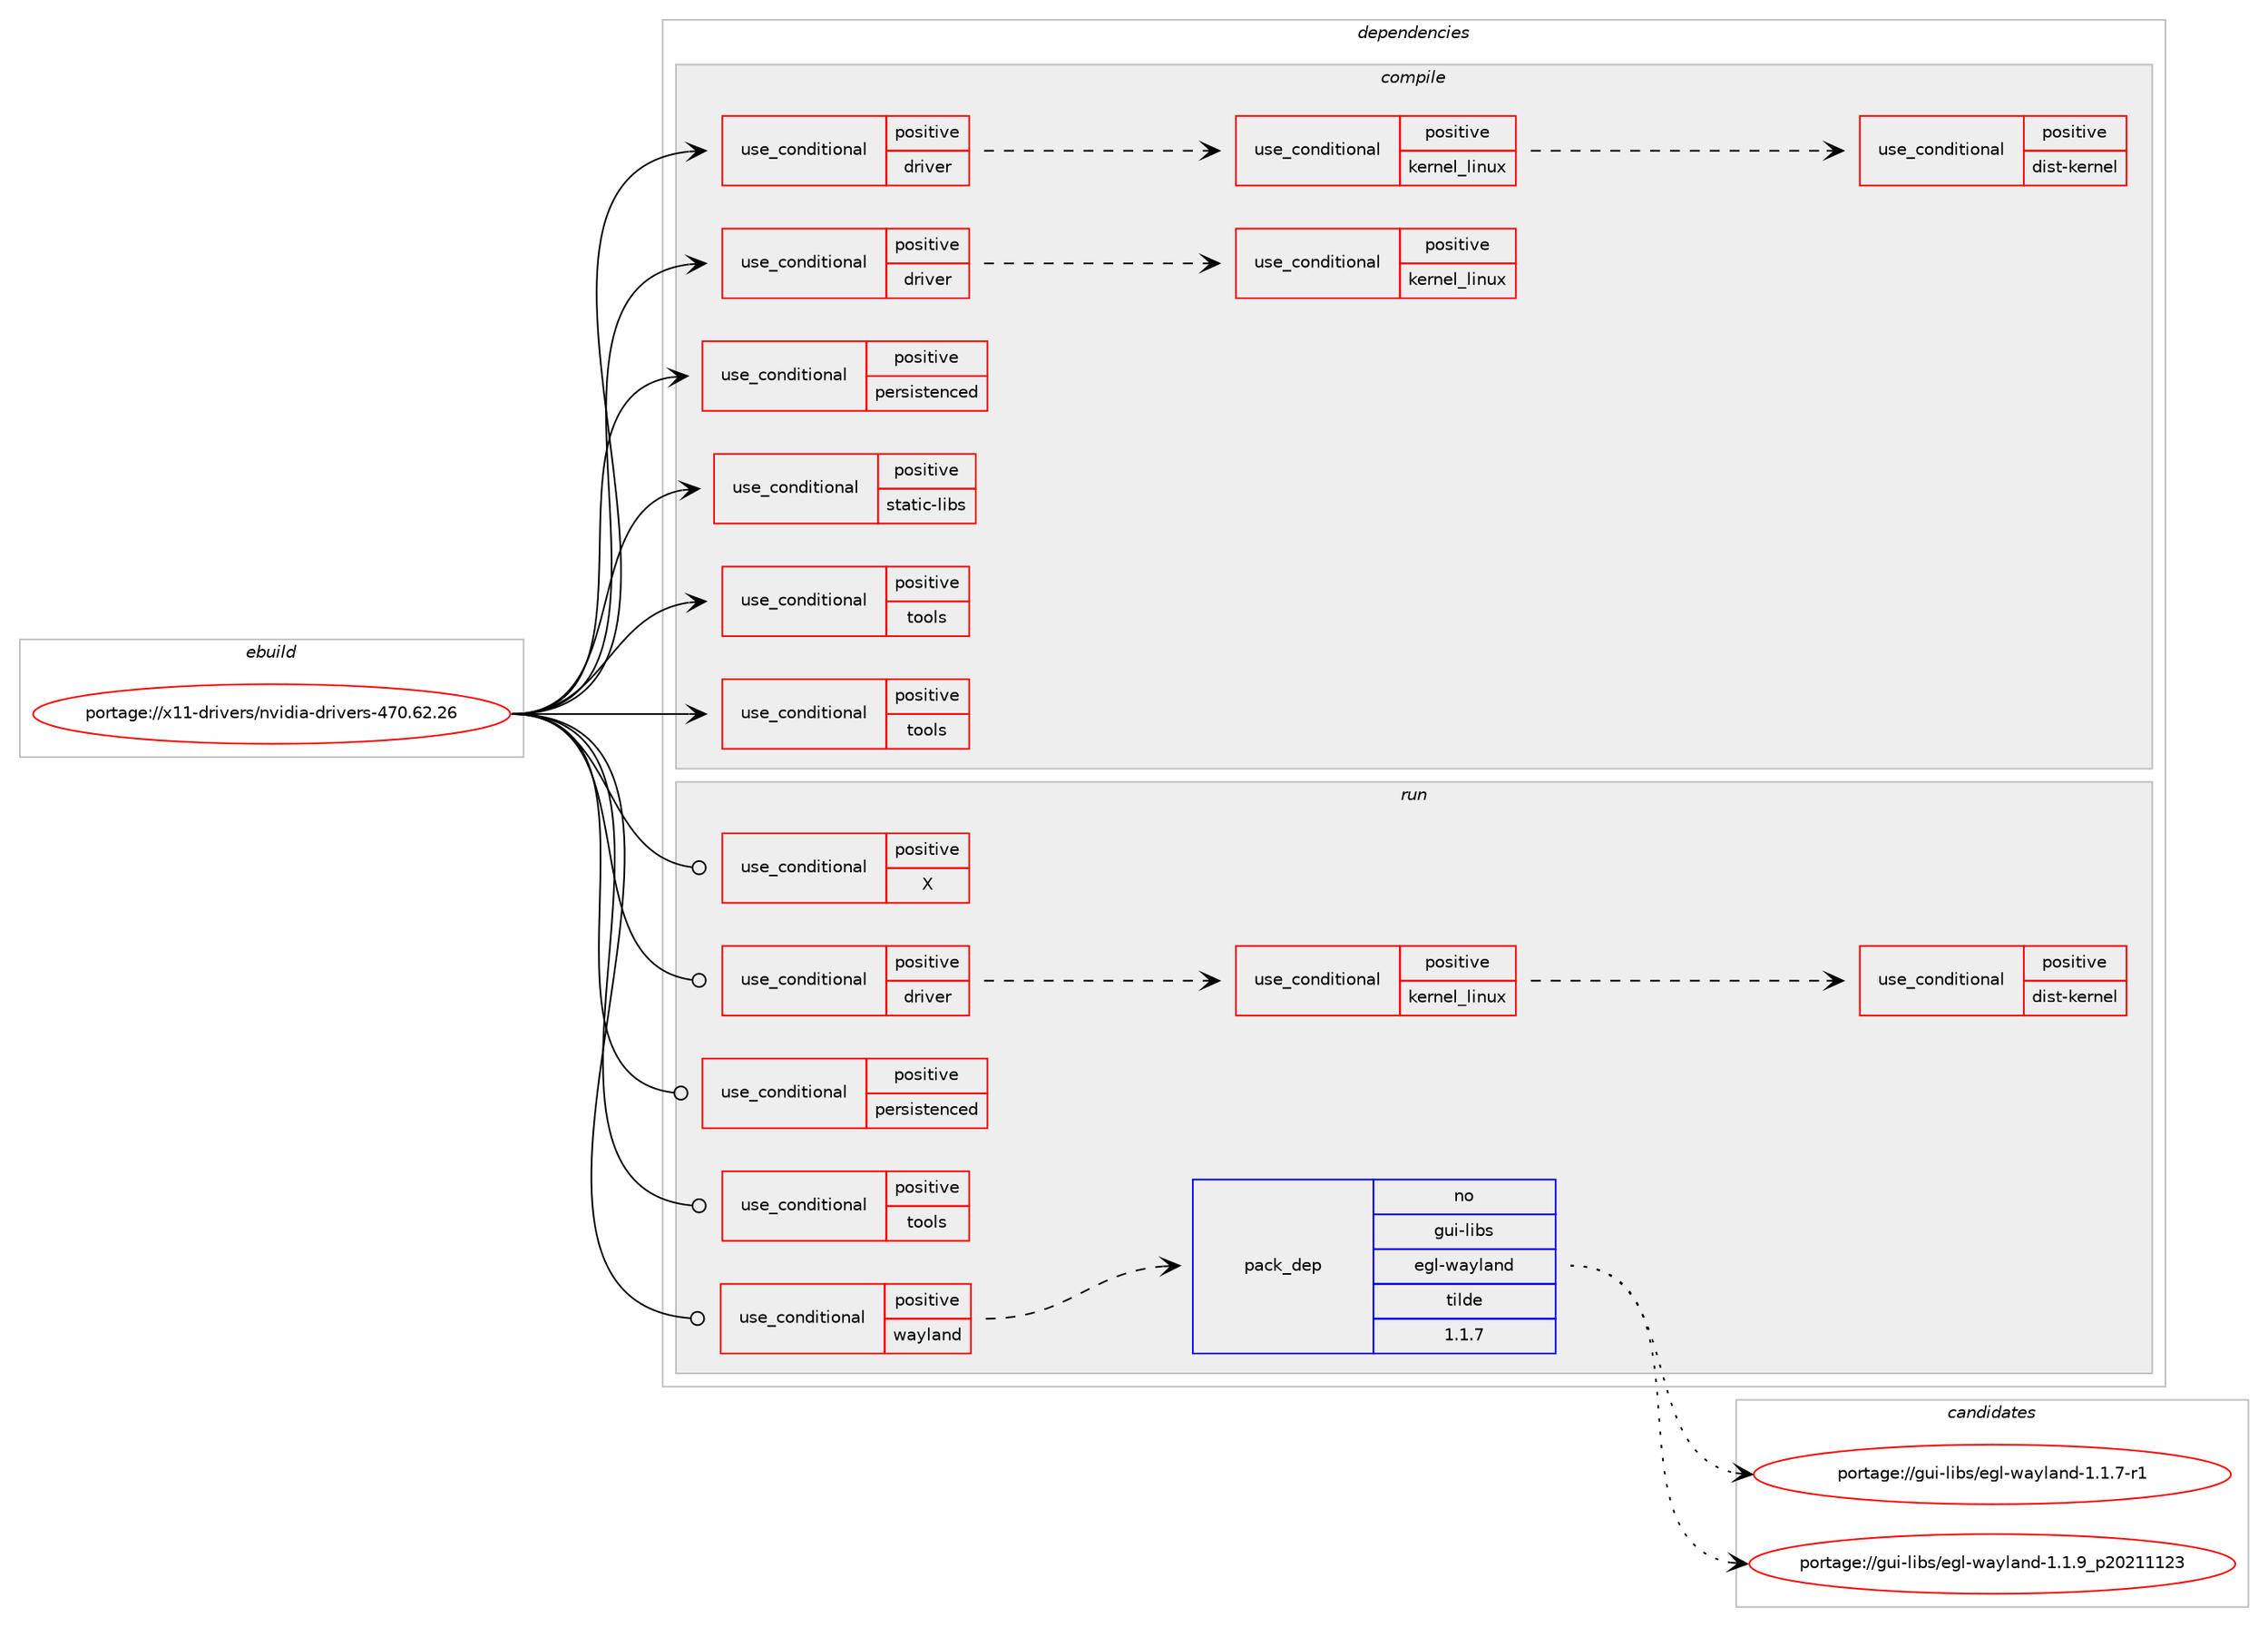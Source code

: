 digraph prolog {

# *************
# Graph options
# *************

newrank=true;
concentrate=true;
compound=true;
graph [rankdir=LR,fontname=Helvetica,fontsize=10,ranksep=1.5];#, ranksep=2.5, nodesep=0.2];
edge  [arrowhead=vee];
node  [fontname=Helvetica,fontsize=10];

# **********
# The ebuild
# **********

subgraph cluster_leftcol {
color=gray;
rank=same;
label=<<i>ebuild</i>>;
id [label="portage://x11-drivers/nvidia-drivers-470.62.26", color=red, width=4, href="../x11-drivers/nvidia-drivers-470.62.26.svg"];
}

# ****************
# The dependencies
# ****************

subgraph cluster_midcol {
color=gray;
label=<<i>dependencies</i>>;
subgraph cluster_compile {
fillcolor="#eeeeee";
style=filled;
label=<<i>compile</i>>;
subgraph cond737 {
dependency2102 [label=<<TABLE BORDER="0" CELLBORDER="1" CELLSPACING="0" CELLPADDING="4"><TR><TD ROWSPAN="3" CELLPADDING="10">use_conditional</TD></TR><TR><TD>positive</TD></TR><TR><TD>driver</TD></TR></TABLE>>, shape=none, color=red];
subgraph cond738 {
dependency2103 [label=<<TABLE BORDER="0" CELLBORDER="1" CELLSPACING="0" CELLPADDING="4"><TR><TD ROWSPAN="3" CELLPADDING="10">use_conditional</TD></TR><TR><TD>positive</TD></TR><TR><TD>kernel_linux</TD></TR></TABLE>>, shape=none, color=red];
# *** BEGIN UNKNOWN DEPENDENCY TYPE (TODO) ***
# dependency2103 -> package_dependency(portage://x11-drivers/nvidia-drivers-470.62.26,install,no,sys-apps,kmod,none,[,,],[],[use(enable(tools),none)])
# *** END UNKNOWN DEPENDENCY TYPE (TODO) ***

subgraph cond739 {
dependency2104 [label=<<TABLE BORDER="0" CELLBORDER="1" CELLSPACING="0" CELLPADDING="4"><TR><TD ROWSPAN="3" CELLPADDING="10">use_conditional</TD></TR><TR><TD>positive</TD></TR><TR><TD>dist-kernel</TD></TR></TABLE>>, shape=none, color=red];
# *** BEGIN UNKNOWN DEPENDENCY TYPE (TODO) ***
# dependency2104 -> package_dependency(portage://x11-drivers/nvidia-drivers-470.62.26,install,no,virtual,dist-kernel,none,[,,],any_same_slot,[])
# *** END UNKNOWN DEPENDENCY TYPE (TODO) ***

}
dependency2103:e -> dependency2104:w [weight=20,style="dashed",arrowhead="vee"];
}
dependency2102:e -> dependency2103:w [weight=20,style="dashed",arrowhead="vee"];
}
id:e -> dependency2102:w [weight=20,style="solid",arrowhead="vee"];
subgraph cond740 {
dependency2105 [label=<<TABLE BORDER="0" CELLBORDER="1" CELLSPACING="0" CELLPADDING="4"><TR><TD ROWSPAN="3" CELLPADDING="10">use_conditional</TD></TR><TR><TD>positive</TD></TR><TR><TD>driver</TD></TR></TABLE>>, shape=none, color=red];
# *** BEGIN UNKNOWN DEPENDENCY TYPE (TODO) ***
# dependency2105 -> package_dependency(portage://x11-drivers/nvidia-drivers-470.62.26,install,no,sys-apps,sed,none,[,,],[],[])
# *** END UNKNOWN DEPENDENCY TYPE (TODO) ***

subgraph cond741 {
dependency2106 [label=<<TABLE BORDER="0" CELLBORDER="1" CELLSPACING="0" CELLPADDING="4"><TR><TD ROWSPAN="3" CELLPADDING="10">use_conditional</TD></TR><TR><TD>positive</TD></TR><TR><TD>kernel_linux</TD></TR></TABLE>>, shape=none, color=red];
# *** BEGIN UNKNOWN DEPENDENCY TYPE (TODO) ***
# dependency2106 -> package_dependency(portage://x11-drivers/nvidia-drivers-470.62.26,install,no,virtual,linux-sources,none,[,,],[],[])
# *** END UNKNOWN DEPENDENCY TYPE (TODO) ***

# *** BEGIN UNKNOWN DEPENDENCY TYPE (TODO) ***
# dependency2106 -> package_dependency(portage://x11-drivers/nvidia-drivers-470.62.26,install,no,virtual,libelf,none,[,,],[],[])
# *** END UNKNOWN DEPENDENCY TYPE (TODO) ***

}
dependency2105:e -> dependency2106:w [weight=20,style="dashed",arrowhead="vee"];
}
id:e -> dependency2105:w [weight=20,style="solid",arrowhead="vee"];
subgraph cond742 {
dependency2107 [label=<<TABLE BORDER="0" CELLBORDER="1" CELLSPACING="0" CELLPADDING="4"><TR><TD ROWSPAN="3" CELLPADDING="10">use_conditional</TD></TR><TR><TD>positive</TD></TR><TR><TD>persistenced</TD></TR></TABLE>>, shape=none, color=red];
# *** BEGIN UNKNOWN DEPENDENCY TYPE (TODO) ***
# dependency2107 -> package_dependency(portage://x11-drivers/nvidia-drivers-470.62.26,install,no,acct-user,nvpd,none,[,,],[],[])
# *** END UNKNOWN DEPENDENCY TYPE (TODO) ***

# *** BEGIN UNKNOWN DEPENDENCY TYPE (TODO) ***
# dependency2107 -> package_dependency(portage://x11-drivers/nvidia-drivers-470.62.26,install,no,net-libs,libtirpc,none,[,,],any_same_slot,[])
# *** END UNKNOWN DEPENDENCY TYPE (TODO) ***

}
id:e -> dependency2107:w [weight=20,style="solid",arrowhead="vee"];
subgraph cond743 {
dependency2108 [label=<<TABLE BORDER="0" CELLBORDER="1" CELLSPACING="0" CELLPADDING="4"><TR><TD ROWSPAN="3" CELLPADDING="10">use_conditional</TD></TR><TR><TD>positive</TD></TR><TR><TD>static-libs</TD></TR></TABLE>>, shape=none, color=red];
# *** BEGIN UNKNOWN DEPENDENCY TYPE (TODO) ***
# dependency2108 -> package_dependency(portage://x11-drivers/nvidia-drivers-470.62.26,install,no,x11-libs,libX11,none,[,,],[],[])
# *** END UNKNOWN DEPENDENCY TYPE (TODO) ***

# *** BEGIN UNKNOWN DEPENDENCY TYPE (TODO) ***
# dependency2108 -> package_dependency(portage://x11-drivers/nvidia-drivers-470.62.26,install,no,x11-libs,libXext,none,[,,],[],[])
# *** END UNKNOWN DEPENDENCY TYPE (TODO) ***

}
id:e -> dependency2108:w [weight=20,style="solid",arrowhead="vee"];
subgraph cond744 {
dependency2109 [label=<<TABLE BORDER="0" CELLBORDER="1" CELLSPACING="0" CELLPADDING="4"><TR><TD ROWSPAN="3" CELLPADDING="10">use_conditional</TD></TR><TR><TD>positive</TD></TR><TR><TD>tools</TD></TR></TABLE>>, shape=none, color=red];
# *** BEGIN UNKNOWN DEPENDENCY TYPE (TODO) ***
# dependency2109 -> package_dependency(portage://x11-drivers/nvidia-drivers-470.62.26,install,no,dev-libs,atk,none,[,,],[],[])
# *** END UNKNOWN DEPENDENCY TYPE (TODO) ***

# *** BEGIN UNKNOWN DEPENDENCY TYPE (TODO) ***
# dependency2109 -> package_dependency(portage://x11-drivers/nvidia-drivers-470.62.26,install,no,dev-libs,glib,none,[,,],[slot(2)],[])
# *** END UNKNOWN DEPENDENCY TYPE (TODO) ***

# *** BEGIN UNKNOWN DEPENDENCY TYPE (TODO) ***
# dependency2109 -> package_dependency(portage://x11-drivers/nvidia-drivers-470.62.26,install,no,dev-libs,jansson,none,[,,],any_same_slot,[])
# *** END UNKNOWN DEPENDENCY TYPE (TODO) ***

# *** BEGIN UNKNOWN DEPENDENCY TYPE (TODO) ***
# dependency2109 -> package_dependency(portage://x11-drivers/nvidia-drivers-470.62.26,install,no,media-libs,harfbuzz,none,[,,],any_same_slot,[])
# *** END UNKNOWN DEPENDENCY TYPE (TODO) ***

# *** BEGIN UNKNOWN DEPENDENCY TYPE (TODO) ***
# dependency2109 -> package_dependency(portage://x11-drivers/nvidia-drivers-470.62.26,install,no,x11-libs,cairo,none,[,,],[],[])
# *** END UNKNOWN DEPENDENCY TYPE (TODO) ***

# *** BEGIN UNKNOWN DEPENDENCY TYPE (TODO) ***
# dependency2109 -> package_dependency(portage://x11-drivers/nvidia-drivers-470.62.26,install,no,x11-libs,gdk-pixbuf,none,[,,],[slot(2)],[])
# *** END UNKNOWN DEPENDENCY TYPE (TODO) ***

# *** BEGIN UNKNOWN DEPENDENCY TYPE (TODO) ***
# dependency2109 -> package_dependency(portage://x11-drivers/nvidia-drivers-470.62.26,install,no,x11-libs,gtk+,none,[,,],[slot(3)],[])
# *** END UNKNOWN DEPENDENCY TYPE (TODO) ***

# *** BEGIN UNKNOWN DEPENDENCY TYPE (TODO) ***
# dependency2109 -> package_dependency(portage://x11-drivers/nvidia-drivers-470.62.26,install,no,x11-libs,libX11,none,[,,],[],[])
# *** END UNKNOWN DEPENDENCY TYPE (TODO) ***

# *** BEGIN UNKNOWN DEPENDENCY TYPE (TODO) ***
# dependency2109 -> package_dependency(portage://x11-drivers/nvidia-drivers-470.62.26,install,no,x11-libs,libXext,none,[,,],[],[])
# *** END UNKNOWN DEPENDENCY TYPE (TODO) ***

# *** BEGIN UNKNOWN DEPENDENCY TYPE (TODO) ***
# dependency2109 -> package_dependency(portage://x11-drivers/nvidia-drivers-470.62.26,install,no,x11-libs,libXxf86vm,none,[,,],[],[])
# *** END UNKNOWN DEPENDENCY TYPE (TODO) ***

# *** BEGIN UNKNOWN DEPENDENCY TYPE (TODO) ***
# dependency2109 -> package_dependency(portage://x11-drivers/nvidia-drivers-470.62.26,install,no,x11-libs,pango,none,[,,],[],[])
# *** END UNKNOWN DEPENDENCY TYPE (TODO) ***

}
id:e -> dependency2109:w [weight=20,style="solid",arrowhead="vee"];
subgraph cond745 {
dependency2110 [label=<<TABLE BORDER="0" CELLBORDER="1" CELLSPACING="0" CELLPADDING="4"><TR><TD ROWSPAN="3" CELLPADDING="10">use_conditional</TD></TR><TR><TD>positive</TD></TR><TR><TD>tools</TD></TR></TABLE>>, shape=none, color=red];
# *** BEGIN UNKNOWN DEPENDENCY TYPE (TODO) ***
# dependency2110 -> package_dependency(portage://x11-drivers/nvidia-drivers-470.62.26,install,no,media-libs,libglvnd,none,[,,],[],[])
# *** END UNKNOWN DEPENDENCY TYPE (TODO) ***

# *** BEGIN UNKNOWN DEPENDENCY TYPE (TODO) ***
# dependency2110 -> package_dependency(portage://x11-drivers/nvidia-drivers-470.62.26,install,no,sys-apps,dbus,none,[,,],[],[])
# *** END UNKNOWN DEPENDENCY TYPE (TODO) ***

# *** BEGIN UNKNOWN DEPENDENCY TYPE (TODO) ***
# dependency2110 -> package_dependency(portage://x11-drivers/nvidia-drivers-470.62.26,install,no,x11-base,xorg-proto,none,[,,],[],[])
# *** END UNKNOWN DEPENDENCY TYPE (TODO) ***

# *** BEGIN UNKNOWN DEPENDENCY TYPE (TODO) ***
# dependency2110 -> package_dependency(portage://x11-drivers/nvidia-drivers-470.62.26,install,no,x11-libs,libXrandr,none,[,,],[],[])
# *** END UNKNOWN DEPENDENCY TYPE (TODO) ***

# *** BEGIN UNKNOWN DEPENDENCY TYPE (TODO) ***
# dependency2110 -> package_dependency(portage://x11-drivers/nvidia-drivers-470.62.26,install,no,x11-libs,libXv,none,[,,],[],[])
# *** END UNKNOWN DEPENDENCY TYPE (TODO) ***

# *** BEGIN UNKNOWN DEPENDENCY TYPE (TODO) ***
# dependency2110 -> package_dependency(portage://x11-drivers/nvidia-drivers-470.62.26,install,no,x11-libs,libvdpau,none,[,,],[],[])
# *** END UNKNOWN DEPENDENCY TYPE (TODO) ***

}
id:e -> dependency2110:w [weight=20,style="solid",arrowhead="vee"];
# *** BEGIN UNKNOWN DEPENDENCY TYPE (TODO) ***
# id -> package_dependency(portage://x11-drivers/nvidia-drivers-470.62.26,install,no,acct-group,video,none,[,,],[],[])
# *** END UNKNOWN DEPENDENCY TYPE (TODO) ***

# *** BEGIN UNKNOWN DEPENDENCY TYPE (TODO) ***
# id -> package_dependency(portage://x11-drivers/nvidia-drivers-470.62.26,install,no,sys-libs,glibc,none,[,,],[],[])
# *** END UNKNOWN DEPENDENCY TYPE (TODO) ***

}
subgraph cluster_compileandrun {
fillcolor="#eeeeee";
style=filled;
label=<<i>compile and run</i>>;
}
subgraph cluster_run {
fillcolor="#eeeeee";
style=filled;
label=<<i>run</i>>;
subgraph cond746 {
dependency2111 [label=<<TABLE BORDER="0" CELLBORDER="1" CELLSPACING="0" CELLPADDING="4"><TR><TD ROWSPAN="3" CELLPADDING="10">use_conditional</TD></TR><TR><TD>positive</TD></TR><TR><TD>X</TD></TR></TABLE>>, shape=none, color=red];
# *** BEGIN UNKNOWN DEPENDENCY TYPE (TODO) ***
# dependency2111 -> package_dependency(portage://x11-drivers/nvidia-drivers-470.62.26,run,no,media-libs,libglvnd,none,[,,],[],[use(enable(X),none),use(optenable(abi_x86_32),negative)])
# *** END UNKNOWN DEPENDENCY TYPE (TODO) ***

# *** BEGIN UNKNOWN DEPENDENCY TYPE (TODO) ***
# dependency2111 -> package_dependency(portage://x11-drivers/nvidia-drivers-470.62.26,run,no,x11-libs,libX11,none,[,,],[],[use(optenable(abi_x86_32),negative)])
# *** END UNKNOWN DEPENDENCY TYPE (TODO) ***

# *** BEGIN UNKNOWN DEPENDENCY TYPE (TODO) ***
# dependency2111 -> package_dependency(portage://x11-drivers/nvidia-drivers-470.62.26,run,no,x11-libs,libXext,none,[,,],[],[use(optenable(abi_x86_32),negative)])
# *** END UNKNOWN DEPENDENCY TYPE (TODO) ***

}
id:e -> dependency2111:w [weight=20,style="solid",arrowhead="odot"];
subgraph cond747 {
dependency2112 [label=<<TABLE BORDER="0" CELLBORDER="1" CELLSPACING="0" CELLPADDING="4"><TR><TD ROWSPAN="3" CELLPADDING="10">use_conditional</TD></TR><TR><TD>positive</TD></TR><TR><TD>driver</TD></TR></TABLE>>, shape=none, color=red];
subgraph cond748 {
dependency2113 [label=<<TABLE BORDER="0" CELLBORDER="1" CELLSPACING="0" CELLPADDING="4"><TR><TD ROWSPAN="3" CELLPADDING="10">use_conditional</TD></TR><TR><TD>positive</TD></TR><TR><TD>kernel_linux</TD></TR></TABLE>>, shape=none, color=red];
# *** BEGIN UNKNOWN DEPENDENCY TYPE (TODO) ***
# dependency2113 -> package_dependency(portage://x11-drivers/nvidia-drivers-470.62.26,run,no,sys-apps,kmod,none,[,,],[],[use(enable(tools),none)])
# *** END UNKNOWN DEPENDENCY TYPE (TODO) ***

subgraph cond749 {
dependency2114 [label=<<TABLE BORDER="0" CELLBORDER="1" CELLSPACING="0" CELLPADDING="4"><TR><TD ROWSPAN="3" CELLPADDING="10">use_conditional</TD></TR><TR><TD>positive</TD></TR><TR><TD>dist-kernel</TD></TR></TABLE>>, shape=none, color=red];
# *** BEGIN UNKNOWN DEPENDENCY TYPE (TODO) ***
# dependency2114 -> package_dependency(portage://x11-drivers/nvidia-drivers-470.62.26,run,no,virtual,dist-kernel,none,[,,],any_same_slot,[])
# *** END UNKNOWN DEPENDENCY TYPE (TODO) ***

}
dependency2113:e -> dependency2114:w [weight=20,style="dashed",arrowhead="vee"];
}
dependency2112:e -> dependency2113:w [weight=20,style="dashed",arrowhead="vee"];
}
id:e -> dependency2112:w [weight=20,style="solid",arrowhead="odot"];
subgraph cond750 {
dependency2115 [label=<<TABLE BORDER="0" CELLBORDER="1" CELLSPACING="0" CELLPADDING="4"><TR><TD ROWSPAN="3" CELLPADDING="10">use_conditional</TD></TR><TR><TD>positive</TD></TR><TR><TD>persistenced</TD></TR></TABLE>>, shape=none, color=red];
# *** BEGIN UNKNOWN DEPENDENCY TYPE (TODO) ***
# dependency2115 -> package_dependency(portage://x11-drivers/nvidia-drivers-470.62.26,run,no,acct-user,nvpd,none,[,,],[],[])
# *** END UNKNOWN DEPENDENCY TYPE (TODO) ***

# *** BEGIN UNKNOWN DEPENDENCY TYPE (TODO) ***
# dependency2115 -> package_dependency(portage://x11-drivers/nvidia-drivers-470.62.26,run,no,net-libs,libtirpc,none,[,,],any_same_slot,[])
# *** END UNKNOWN DEPENDENCY TYPE (TODO) ***

}
id:e -> dependency2115:w [weight=20,style="solid",arrowhead="odot"];
subgraph cond751 {
dependency2116 [label=<<TABLE BORDER="0" CELLBORDER="1" CELLSPACING="0" CELLPADDING="4"><TR><TD ROWSPAN="3" CELLPADDING="10">use_conditional</TD></TR><TR><TD>positive</TD></TR><TR><TD>tools</TD></TR></TABLE>>, shape=none, color=red];
# *** BEGIN UNKNOWN DEPENDENCY TYPE (TODO) ***
# dependency2116 -> package_dependency(portage://x11-drivers/nvidia-drivers-470.62.26,run,no,dev-libs,atk,none,[,,],[],[])
# *** END UNKNOWN DEPENDENCY TYPE (TODO) ***

# *** BEGIN UNKNOWN DEPENDENCY TYPE (TODO) ***
# dependency2116 -> package_dependency(portage://x11-drivers/nvidia-drivers-470.62.26,run,no,dev-libs,glib,none,[,,],[slot(2)],[])
# *** END UNKNOWN DEPENDENCY TYPE (TODO) ***

# *** BEGIN UNKNOWN DEPENDENCY TYPE (TODO) ***
# dependency2116 -> package_dependency(portage://x11-drivers/nvidia-drivers-470.62.26,run,no,dev-libs,jansson,none,[,,],any_same_slot,[])
# *** END UNKNOWN DEPENDENCY TYPE (TODO) ***

# *** BEGIN UNKNOWN DEPENDENCY TYPE (TODO) ***
# dependency2116 -> package_dependency(portage://x11-drivers/nvidia-drivers-470.62.26,run,no,media-libs,harfbuzz,none,[,,],any_same_slot,[])
# *** END UNKNOWN DEPENDENCY TYPE (TODO) ***

# *** BEGIN UNKNOWN DEPENDENCY TYPE (TODO) ***
# dependency2116 -> package_dependency(portage://x11-drivers/nvidia-drivers-470.62.26,run,no,x11-libs,cairo,none,[,,],[],[])
# *** END UNKNOWN DEPENDENCY TYPE (TODO) ***

# *** BEGIN UNKNOWN DEPENDENCY TYPE (TODO) ***
# dependency2116 -> package_dependency(portage://x11-drivers/nvidia-drivers-470.62.26,run,no,x11-libs,gdk-pixbuf,none,[,,],[slot(2)],[])
# *** END UNKNOWN DEPENDENCY TYPE (TODO) ***

# *** BEGIN UNKNOWN DEPENDENCY TYPE (TODO) ***
# dependency2116 -> package_dependency(portage://x11-drivers/nvidia-drivers-470.62.26,run,no,x11-libs,gtk+,none,[,,],[slot(3)],[])
# *** END UNKNOWN DEPENDENCY TYPE (TODO) ***

# *** BEGIN UNKNOWN DEPENDENCY TYPE (TODO) ***
# dependency2116 -> package_dependency(portage://x11-drivers/nvidia-drivers-470.62.26,run,no,x11-libs,libX11,none,[,,],[],[])
# *** END UNKNOWN DEPENDENCY TYPE (TODO) ***

# *** BEGIN UNKNOWN DEPENDENCY TYPE (TODO) ***
# dependency2116 -> package_dependency(portage://x11-drivers/nvidia-drivers-470.62.26,run,no,x11-libs,libXext,none,[,,],[],[])
# *** END UNKNOWN DEPENDENCY TYPE (TODO) ***

# *** BEGIN UNKNOWN DEPENDENCY TYPE (TODO) ***
# dependency2116 -> package_dependency(portage://x11-drivers/nvidia-drivers-470.62.26,run,no,x11-libs,libXxf86vm,none,[,,],[],[])
# *** END UNKNOWN DEPENDENCY TYPE (TODO) ***

# *** BEGIN UNKNOWN DEPENDENCY TYPE (TODO) ***
# dependency2116 -> package_dependency(portage://x11-drivers/nvidia-drivers-470.62.26,run,no,x11-libs,pango,none,[,,],[],[])
# *** END UNKNOWN DEPENDENCY TYPE (TODO) ***

}
id:e -> dependency2116:w [weight=20,style="solid",arrowhead="odot"];
subgraph cond752 {
dependency2117 [label=<<TABLE BORDER="0" CELLBORDER="1" CELLSPACING="0" CELLPADDING="4"><TR><TD ROWSPAN="3" CELLPADDING="10">use_conditional</TD></TR><TR><TD>positive</TD></TR><TR><TD>wayland</TD></TR></TABLE>>, shape=none, color=red];
subgraph pack1340 {
dependency2118 [label=<<TABLE BORDER="0" CELLBORDER="1" CELLSPACING="0" CELLPADDING="4" WIDTH="220"><TR><TD ROWSPAN="6" CELLPADDING="30">pack_dep</TD></TR><TR><TD WIDTH="110">no</TD></TR><TR><TD>gui-libs</TD></TR><TR><TD>egl-wayland</TD></TR><TR><TD>tilde</TD></TR><TR><TD>1.1.7</TD></TR></TABLE>>, shape=none, color=blue];
}
dependency2117:e -> dependency2118:w [weight=20,style="dashed",arrowhead="vee"];
# *** BEGIN UNKNOWN DEPENDENCY TYPE (TODO) ***
# dependency2117 -> package_dependency(portage://x11-drivers/nvidia-drivers-470.62.26,run,no,media-libs,libglvnd,none,[,,],[],[])
# *** END UNKNOWN DEPENDENCY TYPE (TODO) ***

}
id:e -> dependency2117:w [weight=20,style="solid",arrowhead="odot"];
# *** BEGIN UNKNOWN DEPENDENCY TYPE (TODO) ***
# id -> package_dependency(portage://x11-drivers/nvidia-drivers-470.62.26,run,no,acct-group,video,none,[,,],[],[])
# *** END UNKNOWN DEPENDENCY TYPE (TODO) ***

# *** BEGIN UNKNOWN DEPENDENCY TYPE (TODO) ***
# id -> package_dependency(portage://x11-drivers/nvidia-drivers-470.62.26,run,no,sys-libs,glibc,none,[,,],[],[])
# *** END UNKNOWN DEPENDENCY TYPE (TODO) ***

}
}

# **************
# The candidates
# **************

subgraph cluster_choices {
rank=same;
color=gray;
label=<<i>candidates</i>>;

subgraph choice1340 {
color=black;
nodesep=1;
choice1031171054510810598115471011031084511997121108971101004549464946554511449 [label="portage://gui-libs/egl-wayland-1.1.7-r1", color=red, width=4,href="../gui-libs/egl-wayland-1.1.7-r1.svg"];
choice103117105451081059811547101103108451199712110897110100454946494657951125048504949495051 [label="portage://gui-libs/egl-wayland-1.1.9_p20211123", color=red, width=4,href="../gui-libs/egl-wayland-1.1.9_p20211123.svg"];
dependency2118:e -> choice1031171054510810598115471011031084511997121108971101004549464946554511449:w [style=dotted,weight="100"];
dependency2118:e -> choice103117105451081059811547101103108451199712110897110100454946494657951125048504949495051:w [style=dotted,weight="100"];
}
}

}
